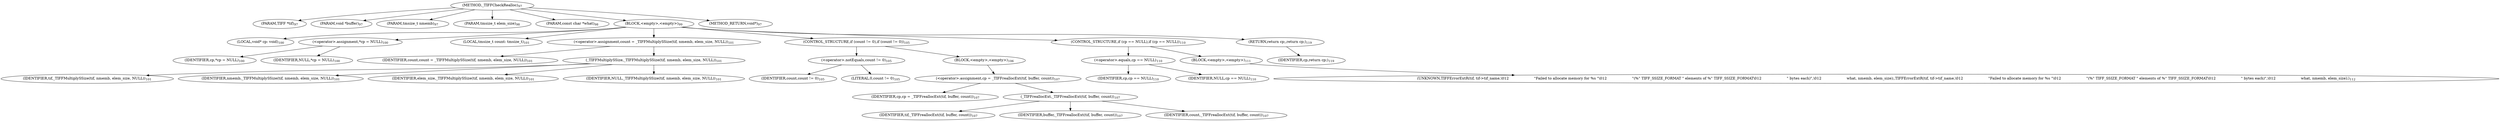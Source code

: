 digraph "_TIFFCheckRealloc" {  
"20788" [label = <(METHOD,_TIFFCheckRealloc)<SUB>97</SUB>> ]
"20789" [label = <(PARAM,TIFF *tif)<SUB>97</SUB>> ]
"20790" [label = <(PARAM,void *buffer)<SUB>97</SUB>> ]
"20791" [label = <(PARAM,tmsize_t nmemb)<SUB>97</SUB>> ]
"20792" [label = <(PARAM,tmsize_t elem_size)<SUB>98</SUB>> ]
"20793" [label = <(PARAM,const char *what)<SUB>98</SUB>> ]
"20794" [label = <(BLOCK,&lt;empty&gt;,&lt;empty&gt;)<SUB>99</SUB>> ]
"20795" [label = <(LOCAL,void* cp: void)<SUB>100</SUB>> ]
"20796" [label = <(&lt;operator&gt;.assignment,*cp = NULL)<SUB>100</SUB>> ]
"20797" [label = <(IDENTIFIER,cp,*cp = NULL)<SUB>100</SUB>> ]
"20798" [label = <(IDENTIFIER,NULL,*cp = NULL)<SUB>100</SUB>> ]
"20799" [label = <(LOCAL,tmsize_t count: tmsize_t)<SUB>101</SUB>> ]
"20800" [label = <(&lt;operator&gt;.assignment,count = _TIFFMultiplySSize(tif, nmemb, elem_size, NULL))<SUB>101</SUB>> ]
"20801" [label = <(IDENTIFIER,count,count = _TIFFMultiplySSize(tif, nmemb, elem_size, NULL))<SUB>101</SUB>> ]
"20802" [label = <(_TIFFMultiplySSize,_TIFFMultiplySSize(tif, nmemb, elem_size, NULL))<SUB>101</SUB>> ]
"20803" [label = <(IDENTIFIER,tif,_TIFFMultiplySSize(tif, nmemb, elem_size, NULL))<SUB>101</SUB>> ]
"20804" [label = <(IDENTIFIER,nmemb,_TIFFMultiplySSize(tif, nmemb, elem_size, NULL))<SUB>101</SUB>> ]
"20805" [label = <(IDENTIFIER,elem_size,_TIFFMultiplySSize(tif, nmemb, elem_size, NULL))<SUB>101</SUB>> ]
"20806" [label = <(IDENTIFIER,NULL,_TIFFMultiplySSize(tif, nmemb, elem_size, NULL))<SUB>101</SUB>> ]
"20807" [label = <(CONTROL_STRUCTURE,if (count != 0),if (count != 0))<SUB>105</SUB>> ]
"20808" [label = <(&lt;operator&gt;.notEquals,count != 0)<SUB>105</SUB>> ]
"20809" [label = <(IDENTIFIER,count,count != 0)<SUB>105</SUB>> ]
"20810" [label = <(LITERAL,0,count != 0)<SUB>105</SUB>> ]
"20811" [label = <(BLOCK,&lt;empty&gt;,&lt;empty&gt;)<SUB>106</SUB>> ]
"20812" [label = <(&lt;operator&gt;.assignment,cp = _TIFFreallocExt(tif, buffer, count))<SUB>107</SUB>> ]
"20813" [label = <(IDENTIFIER,cp,cp = _TIFFreallocExt(tif, buffer, count))<SUB>107</SUB>> ]
"20814" [label = <(_TIFFreallocExt,_TIFFreallocExt(tif, buffer, count))<SUB>107</SUB>> ]
"20815" [label = <(IDENTIFIER,tif,_TIFFreallocExt(tif, buffer, count))<SUB>107</SUB>> ]
"20816" [label = <(IDENTIFIER,buffer,_TIFFreallocExt(tif, buffer, count))<SUB>107</SUB>> ]
"20817" [label = <(IDENTIFIER,count,_TIFFreallocExt(tif, buffer, count))<SUB>107</SUB>> ]
"20818" [label = <(CONTROL_STRUCTURE,if (cp == NULL),if (cp == NULL))<SUB>110</SUB>> ]
"20819" [label = <(&lt;operator&gt;.equals,cp == NULL)<SUB>110</SUB>> ]
"20820" [label = <(IDENTIFIER,cp,cp == NULL)<SUB>110</SUB>> ]
"20821" [label = <(IDENTIFIER,NULL,cp == NULL)<SUB>110</SUB>> ]
"20822" [label = <(BLOCK,&lt;empty&gt;,&lt;empty&gt;)<SUB>111</SUB>> ]
"20823" [label = <(UNKNOWN,TIFFErrorExtR(tif, tif-&gt;tif_name,\012                      &quot;Failed to allocate memory for %s &quot;\012                      &quot;(%&quot; TIFF_SSIZE_FORMAT &quot; elements of %&quot; TIFF_SSIZE_FORMAT\012                      &quot; bytes each)&quot;,\012                      what, nmemb, elem_size);,TIFFErrorExtR(tif, tif-&gt;tif_name,\012                      &quot;Failed to allocate memory for %s &quot;\012                      &quot;(%&quot; TIFF_SSIZE_FORMAT &quot; elements of %&quot; TIFF_SSIZE_FORMAT\012                      &quot; bytes each)&quot;,\012                      what, nmemb, elem_size);)<SUB>112</SUB>> ]
"20824" [label = <(RETURN,return cp;,return cp;)<SUB>119</SUB>> ]
"20825" [label = <(IDENTIFIER,cp,return cp;)<SUB>119</SUB>> ]
"20826" [label = <(METHOD_RETURN,void*)<SUB>97</SUB>> ]
  "20788" -> "20789" 
  "20788" -> "20790" 
  "20788" -> "20791" 
  "20788" -> "20792" 
  "20788" -> "20793" 
  "20788" -> "20794" 
  "20788" -> "20826" 
  "20794" -> "20795" 
  "20794" -> "20796" 
  "20794" -> "20799" 
  "20794" -> "20800" 
  "20794" -> "20807" 
  "20794" -> "20818" 
  "20794" -> "20824" 
  "20796" -> "20797" 
  "20796" -> "20798" 
  "20800" -> "20801" 
  "20800" -> "20802" 
  "20802" -> "20803" 
  "20802" -> "20804" 
  "20802" -> "20805" 
  "20802" -> "20806" 
  "20807" -> "20808" 
  "20807" -> "20811" 
  "20808" -> "20809" 
  "20808" -> "20810" 
  "20811" -> "20812" 
  "20812" -> "20813" 
  "20812" -> "20814" 
  "20814" -> "20815" 
  "20814" -> "20816" 
  "20814" -> "20817" 
  "20818" -> "20819" 
  "20818" -> "20822" 
  "20819" -> "20820" 
  "20819" -> "20821" 
  "20822" -> "20823" 
  "20824" -> "20825" 
}
